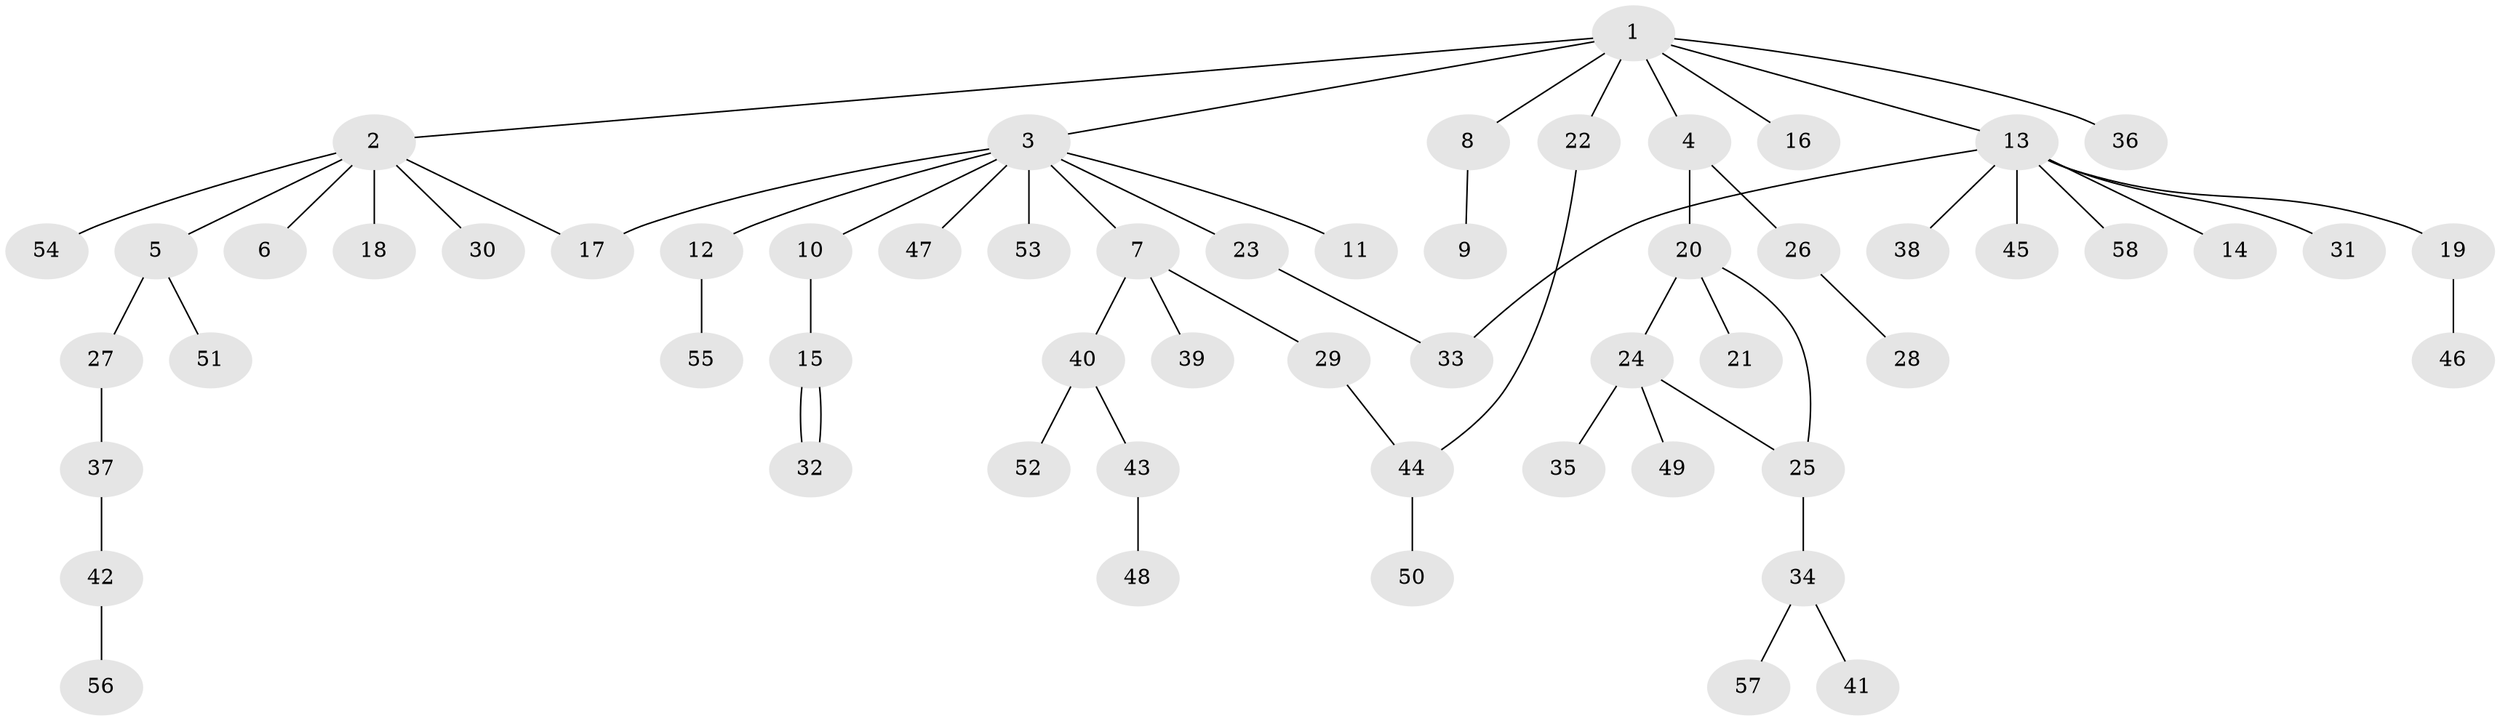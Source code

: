 // Generated by graph-tools (version 1.1) at 2025/26/03/09/25 03:26:01]
// undirected, 58 vertices, 62 edges
graph export_dot {
graph [start="1"]
  node [color=gray90,style=filled];
  1;
  2;
  3;
  4;
  5;
  6;
  7;
  8;
  9;
  10;
  11;
  12;
  13;
  14;
  15;
  16;
  17;
  18;
  19;
  20;
  21;
  22;
  23;
  24;
  25;
  26;
  27;
  28;
  29;
  30;
  31;
  32;
  33;
  34;
  35;
  36;
  37;
  38;
  39;
  40;
  41;
  42;
  43;
  44;
  45;
  46;
  47;
  48;
  49;
  50;
  51;
  52;
  53;
  54;
  55;
  56;
  57;
  58;
  1 -- 2;
  1 -- 3;
  1 -- 4;
  1 -- 8;
  1 -- 13;
  1 -- 16;
  1 -- 22;
  1 -- 36;
  2 -- 5;
  2 -- 6;
  2 -- 17;
  2 -- 18;
  2 -- 30;
  2 -- 54;
  3 -- 7;
  3 -- 10;
  3 -- 11;
  3 -- 12;
  3 -- 17;
  3 -- 23;
  3 -- 47;
  3 -- 53;
  4 -- 20;
  4 -- 26;
  5 -- 27;
  5 -- 51;
  7 -- 29;
  7 -- 39;
  7 -- 40;
  8 -- 9;
  10 -- 15;
  12 -- 55;
  13 -- 14;
  13 -- 19;
  13 -- 31;
  13 -- 33;
  13 -- 38;
  13 -- 45;
  13 -- 58;
  15 -- 32;
  15 -- 32;
  19 -- 46;
  20 -- 21;
  20 -- 24;
  20 -- 25;
  22 -- 44;
  23 -- 33;
  24 -- 25;
  24 -- 35;
  24 -- 49;
  25 -- 34;
  26 -- 28;
  27 -- 37;
  29 -- 44;
  34 -- 41;
  34 -- 57;
  37 -- 42;
  40 -- 43;
  40 -- 52;
  42 -- 56;
  43 -- 48;
  44 -- 50;
}
